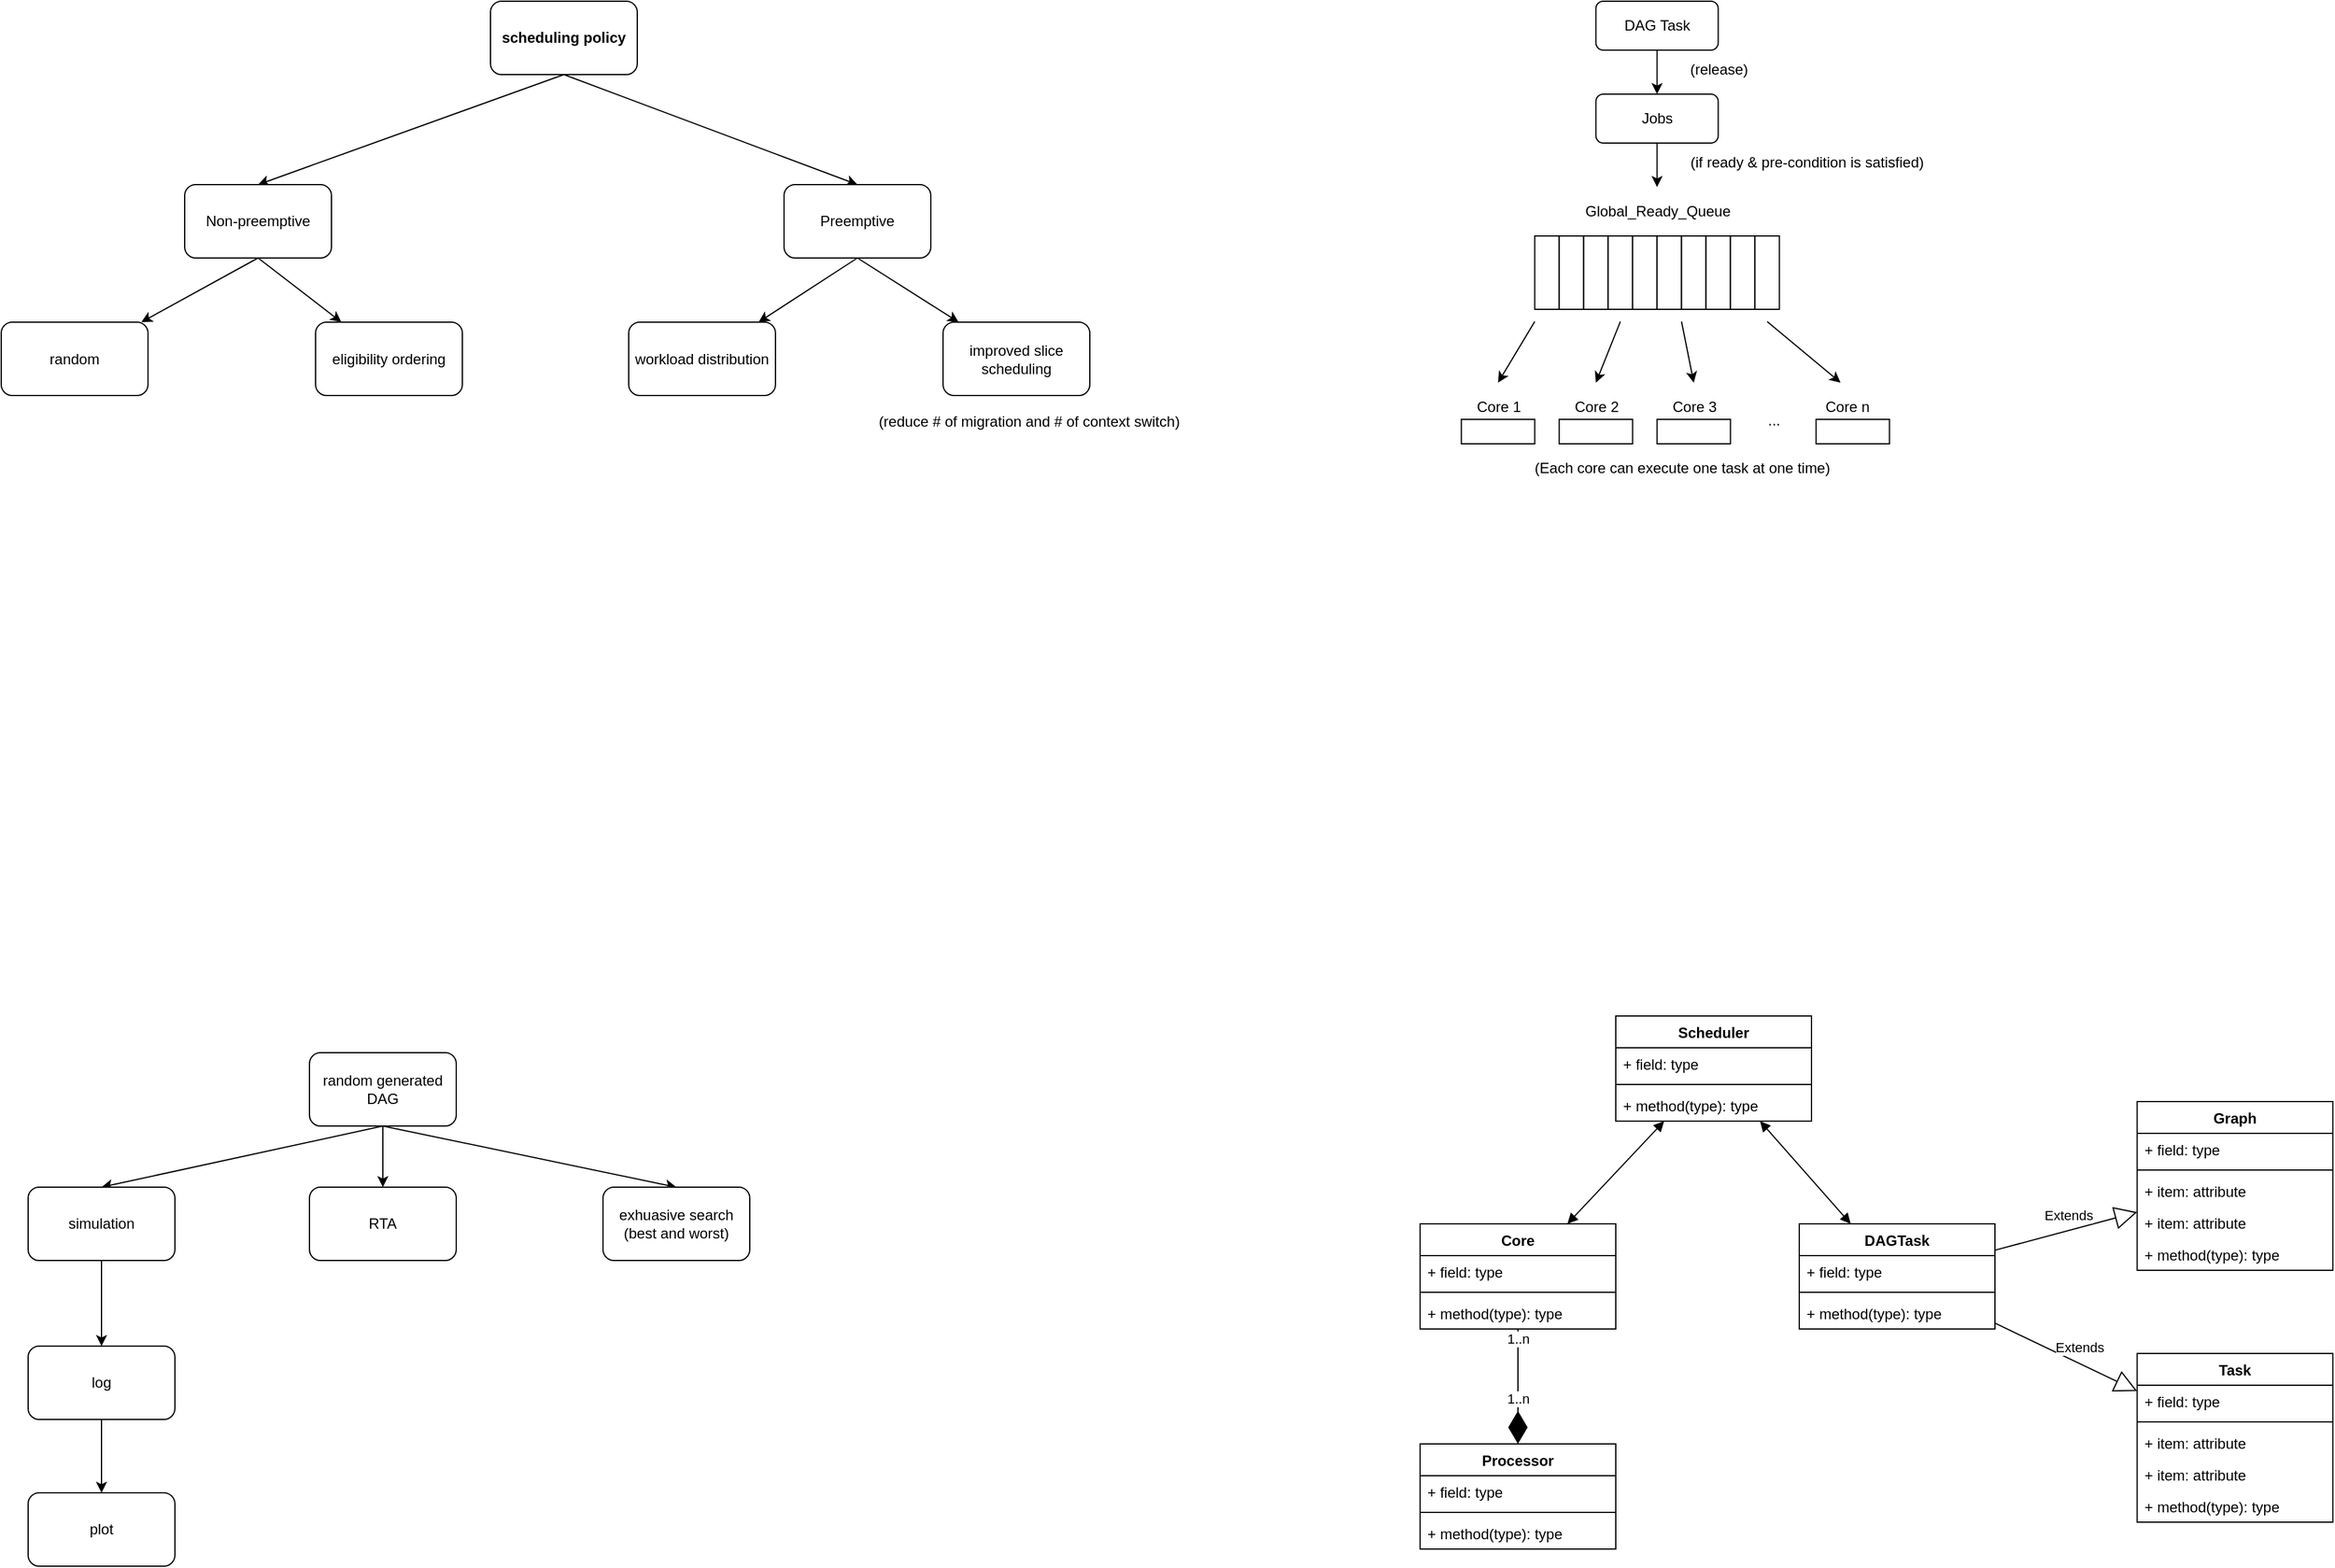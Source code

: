<mxfile version="13.0.1" type="device"><diagram id="6-OH7U_03vElTwhA2fwM" name="Page-1"><mxGraphModel dx="1509" dy="988" grid="1" gridSize="10" guides="1" tooltips="1" connect="1" arrows="1" fold="1" page="1" pageScale="1" pageWidth="1169" pageHeight="827" math="0" shadow="0"><root><mxCell id="0"/><mxCell id="1" parent="0"/><mxCell id="w5lps-WtKNnijoHzqmJ7-1" value="RTA" style="rounded=1;whiteSpace=wrap;html=1;" parent="1" vertex="1"><mxGeometry x="292" y="1010" width="120" height="60" as="geometry"/></mxCell><mxCell id="w5lps-WtKNnijoHzqmJ7-6" style="rounded=0;orthogonalLoop=1;jettySize=auto;html=1;exitX=0.5;exitY=1;exitDx=0;exitDy=0;entryX=0.5;entryY=0;entryDx=0;entryDy=0;" parent="1" source="w5lps-WtKNnijoHzqmJ7-2" target="w5lps-WtKNnijoHzqmJ7-4" edge="1"><mxGeometry relative="1" as="geometry"/></mxCell><mxCell id="w5lps-WtKNnijoHzqmJ7-8" style="rounded=0;orthogonalLoop=1;jettySize=auto;html=1;exitX=0.5;exitY=1;exitDx=0;exitDy=0;entryX=0.5;entryY=0;entryDx=0;entryDy=0;" parent="1" source="w5lps-WtKNnijoHzqmJ7-2" target="w5lps-WtKNnijoHzqmJ7-1" edge="1"><mxGeometry relative="1" as="geometry"/></mxCell><mxCell id="w5lps-WtKNnijoHzqmJ7-9" style="rounded=0;orthogonalLoop=1;jettySize=auto;html=1;exitX=0.5;exitY=1;exitDx=0;exitDy=0;entryX=0.5;entryY=0;entryDx=0;entryDy=0;" parent="1" source="w5lps-WtKNnijoHzqmJ7-2" target="w5lps-WtKNnijoHzqmJ7-5" edge="1"><mxGeometry relative="1" as="geometry"/></mxCell><mxCell id="w5lps-WtKNnijoHzqmJ7-2" value="random generated DAG" style="rounded=1;whiteSpace=wrap;html=1;" parent="1" vertex="1"><mxGeometry x="292" y="900" width="120" height="60" as="geometry"/></mxCell><mxCell id="w5lps-WtKNnijoHzqmJ7-11" style="edgeStyle=orthogonalEdgeStyle;curved=1;rounded=0;orthogonalLoop=1;jettySize=auto;html=1;exitX=0.5;exitY=1;exitDx=0;exitDy=0;entryX=0.5;entryY=0;entryDx=0;entryDy=0;" parent="1" source="w5lps-WtKNnijoHzqmJ7-4" target="w5lps-WtKNnijoHzqmJ7-10" edge="1"><mxGeometry relative="1" as="geometry"/></mxCell><mxCell id="w5lps-WtKNnijoHzqmJ7-4" value="simulation" style="rounded=1;whiteSpace=wrap;html=1;" parent="1" vertex="1"><mxGeometry x="62" y="1010" width="120" height="60" as="geometry"/></mxCell><mxCell id="w5lps-WtKNnijoHzqmJ7-5" value="exhuasive search (best and worst)" style="rounded=1;whiteSpace=wrap;html=1;" parent="1" vertex="1"><mxGeometry x="532" y="1010" width="120" height="60" as="geometry"/></mxCell><mxCell id="w5lps-WtKNnijoHzqmJ7-13" style="edgeStyle=orthogonalEdgeStyle;curved=1;rounded=0;orthogonalLoop=1;jettySize=auto;html=1;exitX=0.5;exitY=1;exitDx=0;exitDy=0;entryX=0.5;entryY=0;entryDx=0;entryDy=0;" parent="1" source="w5lps-WtKNnijoHzqmJ7-10" target="w5lps-WtKNnijoHzqmJ7-12" edge="1"><mxGeometry relative="1" as="geometry"/></mxCell><mxCell id="w5lps-WtKNnijoHzqmJ7-10" value="log" style="rounded=1;whiteSpace=wrap;html=1;" parent="1" vertex="1"><mxGeometry x="62" y="1140" width="120" height="60" as="geometry"/></mxCell><mxCell id="w5lps-WtKNnijoHzqmJ7-12" value="plot" style="rounded=1;whiteSpace=wrap;html=1;" parent="1" vertex="1"><mxGeometry x="62" y="1260" width="120" height="60" as="geometry"/></mxCell><mxCell id="w5lps-WtKNnijoHzqmJ7-15" style="rounded=0;orthogonalLoop=1;jettySize=auto;html=1;exitX=0.5;exitY=1;exitDx=0;exitDy=0;entryX=0.5;entryY=0;entryDx=0;entryDy=0;" parent="1" source="w5lps-WtKNnijoHzqmJ7-18" target="w5lps-WtKNnijoHzqmJ7-23" edge="1"><mxGeometry relative="1" as="geometry"><mxPoint x="280" y="150" as="targetPoint"/></mxGeometry></mxCell><mxCell id="w5lps-WtKNnijoHzqmJ7-17" style="rounded=0;orthogonalLoop=1;jettySize=auto;html=1;exitX=0.5;exitY=1;exitDx=0;exitDy=0;entryX=0.5;entryY=0;entryDx=0;entryDy=0;" parent="1" source="w5lps-WtKNnijoHzqmJ7-18" target="w5lps-WtKNnijoHzqmJ7-20" edge="1"><mxGeometry relative="1" as="geometry"/></mxCell><mxCell id="w5lps-WtKNnijoHzqmJ7-18" value="scheduling policy" style="rounded=1;whiteSpace=wrap;html=1;fontStyle=1" parent="1" vertex="1"><mxGeometry x="440" y="40" width="120" height="60" as="geometry"/></mxCell><mxCell id="w5lps-WtKNnijoHzqmJ7-28" style="rounded=0;orthogonalLoop=1;jettySize=auto;html=1;exitX=0.5;exitY=1;exitDx=0;exitDy=0;" parent="1" source="w5lps-WtKNnijoHzqmJ7-20" target="w5lps-WtKNnijoHzqmJ7-25" edge="1"><mxGeometry relative="1" as="geometry"/></mxCell><mxCell id="w5lps-WtKNnijoHzqmJ7-29" style="rounded=0;orthogonalLoop=1;jettySize=auto;html=1;exitX=0.5;exitY=1;exitDx=0;exitDy=0;" parent="1" source="w5lps-WtKNnijoHzqmJ7-20" target="w5lps-WtKNnijoHzqmJ7-24" edge="1"><mxGeometry relative="1" as="geometry"/></mxCell><mxCell id="w5lps-WtKNnijoHzqmJ7-20" value="Preemptive" style="rounded=1;whiteSpace=wrap;html=1;" parent="1" vertex="1"><mxGeometry x="680" y="190" width="120" height="60" as="geometry"/></mxCell><mxCell id="w5lps-WtKNnijoHzqmJ7-21" value="eligibility ordering" style="rounded=1;whiteSpace=wrap;html=1;" parent="1" vertex="1"><mxGeometry x="297" y="302.5" width="120" height="60" as="geometry"/></mxCell><mxCell id="w5lps-WtKNnijoHzqmJ7-22" value="random" style="rounded=1;whiteSpace=wrap;html=1;" parent="1" vertex="1"><mxGeometry x="40" y="302.5" width="120" height="60" as="geometry"/></mxCell><mxCell id="w5lps-WtKNnijoHzqmJ7-26" style="rounded=0;orthogonalLoop=1;jettySize=auto;html=1;exitX=0.5;exitY=1;exitDx=0;exitDy=0;" parent="1" source="w5lps-WtKNnijoHzqmJ7-23" target="w5lps-WtKNnijoHzqmJ7-22" edge="1"><mxGeometry relative="1" as="geometry"/></mxCell><mxCell id="w5lps-WtKNnijoHzqmJ7-27" style="rounded=0;orthogonalLoop=1;jettySize=auto;html=1;exitX=0.5;exitY=1;exitDx=0;exitDy=0;" parent="1" source="w5lps-WtKNnijoHzqmJ7-23" target="w5lps-WtKNnijoHzqmJ7-21" edge="1"><mxGeometry relative="1" as="geometry"/></mxCell><mxCell id="w5lps-WtKNnijoHzqmJ7-23" value="Non-preemptive" style="rounded=1;whiteSpace=wrap;html=1;" parent="1" vertex="1"><mxGeometry x="190" y="190" width="120" height="60" as="geometry"/></mxCell><mxCell id="w5lps-WtKNnijoHzqmJ7-24" value="improved slice scheduling" style="rounded=1;whiteSpace=wrap;html=1;" parent="1" vertex="1"><mxGeometry x="810" y="302.5" width="120" height="60" as="geometry"/></mxCell><mxCell id="w5lps-WtKNnijoHzqmJ7-25" value="workload distribution" style="rounded=1;whiteSpace=wrap;html=1;" parent="1" vertex="1"><mxGeometry x="553" y="302.5" width="120" height="60" as="geometry"/></mxCell><mxCell id="w5lps-WtKNnijoHzqmJ7-53" value="Global_Ready_Queue" style="text;html=1;align=center;verticalAlign=middle;resizable=0;points=[];autosize=1;" parent="1" vertex="1"><mxGeometry x="1328.75" y="202" width="130" height="20" as="geometry"/></mxCell><mxCell id="w5lps-WtKNnijoHzqmJ7-54" value="" style="group" parent="1" vertex="1" connectable="0"><mxGeometry x="1293.75" y="232" width="200" height="60" as="geometry"/></mxCell><mxCell id="w5lps-WtKNnijoHzqmJ7-43" value="" style="rounded=0;whiteSpace=wrap;html=1;" parent="w5lps-WtKNnijoHzqmJ7-54" vertex="1"><mxGeometry width="20" height="60" as="geometry"/></mxCell><mxCell id="w5lps-WtKNnijoHzqmJ7-44" value="" style="rounded=0;whiteSpace=wrap;html=1;" parent="w5lps-WtKNnijoHzqmJ7-54" vertex="1"><mxGeometry x="20" width="20" height="60" as="geometry"/></mxCell><mxCell id="w5lps-WtKNnijoHzqmJ7-45" value="" style="rounded=0;whiteSpace=wrap;html=1;" parent="w5lps-WtKNnijoHzqmJ7-54" vertex="1"><mxGeometry x="40" width="20" height="60" as="geometry"/></mxCell><mxCell id="w5lps-WtKNnijoHzqmJ7-46" value="" style="rounded=0;whiteSpace=wrap;html=1;" parent="w5lps-WtKNnijoHzqmJ7-54" vertex="1"><mxGeometry x="60" width="20" height="60" as="geometry"/></mxCell><mxCell id="w5lps-WtKNnijoHzqmJ7-47" value="" style="rounded=0;whiteSpace=wrap;html=1;" parent="w5lps-WtKNnijoHzqmJ7-54" vertex="1"><mxGeometry x="80" width="20" height="60" as="geometry"/></mxCell><mxCell id="w5lps-WtKNnijoHzqmJ7-48" value="" style="rounded=0;whiteSpace=wrap;html=1;" parent="w5lps-WtKNnijoHzqmJ7-54" vertex="1"><mxGeometry x="100" width="20" height="60" as="geometry"/></mxCell><mxCell id="w5lps-WtKNnijoHzqmJ7-49" value="" style="rounded=0;whiteSpace=wrap;html=1;" parent="w5lps-WtKNnijoHzqmJ7-54" vertex="1"><mxGeometry x="120" width="20" height="60" as="geometry"/></mxCell><mxCell id="w5lps-WtKNnijoHzqmJ7-50" value="" style="rounded=0;whiteSpace=wrap;html=1;" parent="w5lps-WtKNnijoHzqmJ7-54" vertex="1"><mxGeometry x="140" width="20" height="60" as="geometry"/></mxCell><mxCell id="w5lps-WtKNnijoHzqmJ7-51" value="" style="rounded=0;whiteSpace=wrap;html=1;" parent="w5lps-WtKNnijoHzqmJ7-54" vertex="1"><mxGeometry x="160" width="20" height="60" as="geometry"/></mxCell><mxCell id="w5lps-WtKNnijoHzqmJ7-52" value="" style="rounded=0;whiteSpace=wrap;html=1;" parent="w5lps-WtKNnijoHzqmJ7-54" vertex="1"><mxGeometry x="180" width="20" height="60" as="geometry"/></mxCell><mxCell id="w5lps-WtKNnijoHzqmJ7-110" value="" style="rounded=0;whiteSpace=wrap;html=1;rotation=-90;" parent="1" vertex="1"><mxGeometry x="1253.75" y="362" width="20" height="60" as="geometry"/></mxCell><mxCell id="w5lps-WtKNnijoHzqmJ7-111" value="" style="rounded=0;whiteSpace=wrap;html=1;rotation=-90;" parent="1" vertex="1"><mxGeometry x="1333.75" y="362" width="20" height="60" as="geometry"/></mxCell><mxCell id="w5lps-WtKNnijoHzqmJ7-112" value="" style="rounded=0;whiteSpace=wrap;html=1;rotation=-90;" parent="1" vertex="1"><mxGeometry x="1413.75" y="362" width="20" height="60" as="geometry"/></mxCell><mxCell id="w5lps-WtKNnijoHzqmJ7-113" value="" style="rounded=0;whiteSpace=wrap;html=1;rotation=-90;" parent="1" vertex="1"><mxGeometry x="1543.75" y="362" width="20" height="60" as="geometry"/></mxCell><mxCell id="w5lps-WtKNnijoHzqmJ7-114" value="..." style="text;html=1;align=center;verticalAlign=middle;resizable=0;points=[];autosize=1;" parent="1" vertex="1"><mxGeometry x="1473.75" y="372.5" width="30" height="20" as="geometry"/></mxCell><mxCell id="w5lps-WtKNnijoHzqmJ7-116" value="Core 1" style="text;html=1;align=center;verticalAlign=middle;resizable=0;points=[];autosize=1;" parent="1" vertex="1"><mxGeometry x="1238.75" y="362" width="50" height="20" as="geometry"/></mxCell><mxCell id="w5lps-WtKNnijoHzqmJ7-117" value="Core 2" style="text;html=1;align=center;verticalAlign=middle;resizable=0;points=[];autosize=1;" parent="1" vertex="1"><mxGeometry x="1318.75" y="362" width="50" height="20" as="geometry"/></mxCell><mxCell id="w5lps-WtKNnijoHzqmJ7-118" value="Core 3" style="text;html=1;align=center;verticalAlign=middle;resizable=0;points=[];autosize=1;" parent="1" vertex="1"><mxGeometry x="1398.75" y="362" width="50" height="20" as="geometry"/></mxCell><mxCell id="w5lps-WtKNnijoHzqmJ7-119" value="Core n" style="text;html=1;align=center;verticalAlign=middle;resizable=0;points=[];autosize=1;" parent="1" vertex="1"><mxGeometry x="1523.75" y="362" width="50" height="20" as="geometry"/></mxCell><mxCell id="w5lps-WtKNnijoHzqmJ7-120" value="" style="endArrow=classic;html=1;" parent="1" edge="1"><mxGeometry width="50" height="50" relative="1" as="geometry"><mxPoint x="1483.75" y="302" as="sourcePoint"/><mxPoint x="1543.75" y="352" as="targetPoint"/></mxGeometry></mxCell><mxCell id="w5lps-WtKNnijoHzqmJ7-121" value="" style="endArrow=classic;html=1;" parent="1" edge="1"><mxGeometry width="50" height="50" relative="1" as="geometry"><mxPoint x="1413.75" y="302" as="sourcePoint"/><mxPoint x="1423.75" y="352" as="targetPoint"/></mxGeometry></mxCell><mxCell id="w5lps-WtKNnijoHzqmJ7-122" value="" style="endArrow=classic;html=1;" parent="1" edge="1"><mxGeometry width="50" height="50" relative="1" as="geometry"><mxPoint x="1363.75" y="302" as="sourcePoint"/><mxPoint x="1343.75" y="352" as="targetPoint"/></mxGeometry></mxCell><mxCell id="w5lps-WtKNnijoHzqmJ7-123" value="" style="endArrow=classic;html=1;" parent="1" edge="1"><mxGeometry width="50" height="50" relative="1" as="geometry"><mxPoint x="1293.75" y="302" as="sourcePoint"/><mxPoint x="1263.75" y="352" as="targetPoint"/></mxGeometry></mxCell><mxCell id="w5lps-WtKNnijoHzqmJ7-124" value="(Each core can execute one task at one time)" style="text;html=1;align=center;verticalAlign=middle;resizable=0;points=[];autosize=1;" parent="1" vertex="1"><mxGeometry x="1283.75" y="412" width="260" height="20" as="geometry"/></mxCell><mxCell id="w5lps-WtKNnijoHzqmJ7-126" value="(reduce # of migration and # of context switch)" style="text;html=1;align=center;verticalAlign=middle;resizable=0;points=[];autosize=1;" parent="1" vertex="1"><mxGeometry x="750" y="374" width="260" height="20" as="geometry"/></mxCell><mxCell id="w5lps-WtKNnijoHzqmJ7-127" value="Jobs" style="rounded=1;whiteSpace=wrap;html=1;" parent="1" vertex="1"><mxGeometry x="1343.75" y="116" width="100" height="40" as="geometry"/></mxCell><mxCell id="w5lps-WtKNnijoHzqmJ7-128" value="" style="endArrow=classic;html=1;exitX=0.5;exitY=1;exitDx=0;exitDy=0;" parent="1" source="w5lps-WtKNnijoHzqmJ7-127" edge="1"><mxGeometry width="50" height="50" relative="1" as="geometry"><mxPoint x="1423.75" y="312" as="sourcePoint"/><mxPoint x="1393.75" y="192" as="targetPoint"/></mxGeometry></mxCell><mxCell id="w5lps-WtKNnijoHzqmJ7-129" value="(if ready &amp;amp; pre-condition is satisfied)" style="text;html=1;align=center;verticalAlign=middle;resizable=0;points=[];autosize=1;" parent="1" vertex="1"><mxGeometry x="1411.25" y="162" width="210" height="20" as="geometry"/></mxCell><mxCell id="-hGD3cOcRjUI10XlKeV7-5" value="Extends" style="endArrow=block;endSize=16;endFill=0;html=1;" parent="1" source="w5lps-WtKNnijoHzqmJ7-148" target="-hGD3cOcRjUI10XlKeV7-1" edge="1"><mxGeometry x="0.091" y="12" width="160" relative="1" as="geometry"><mxPoint x="1366.25" y="1000" as="sourcePoint"/><mxPoint x="1526.25" y="1000" as="targetPoint"/><mxPoint as="offset"/></mxGeometry></mxCell><mxCell id="-hGD3cOcRjUI10XlKeV7-12" value="DAG Task" style="rounded=1;whiteSpace=wrap;html=1;" parent="1" vertex="1"><mxGeometry x="1343.75" y="40" width="100" height="40" as="geometry"/></mxCell><mxCell id="-hGD3cOcRjUI10XlKeV7-13" value="" style="endArrow=classic;html=1;" parent="1" source="-hGD3cOcRjUI10XlKeV7-12" target="w5lps-WtKNnijoHzqmJ7-127" edge="1"><mxGeometry width="50" height="50" relative="1" as="geometry"><mxPoint x="1403.75" y="159" as="sourcePoint"/><mxPoint x="1403.75" y="202" as="targetPoint"/></mxGeometry></mxCell><mxCell id="-hGD3cOcRjUI10XlKeV7-14" value="(release)" style="text;html=1;align=center;verticalAlign=middle;resizable=0;points=[];autosize=1;" parent="1" vertex="1"><mxGeometry x="1413.75" y="86" width="60" height="20" as="geometry"/></mxCell><mxCell id="3ggw4zeHpCpovU7XsNyM-5" value="" style="endArrow=diamondThin;endFill=1;endSize=24;html=1;" edge="1" parent="1" source="3ggw4zeHpCpovU7XsNyM-1" target="w5lps-WtKNnijoHzqmJ7-140"><mxGeometry width="160" relative="1" as="geometry"><mxPoint x="1400" y="950" as="sourcePoint"/><mxPoint x="1560" y="950" as="targetPoint"/></mxGeometry></mxCell><mxCell id="3ggw4zeHpCpovU7XsNyM-6" value="1..n" style="edgeLabel;html=1;align=center;verticalAlign=middle;resizable=0;points=[];" vertex="1" connectable="0" parent="3ggw4zeHpCpovU7XsNyM-5"><mxGeometry x="0.575" y="-1" relative="1" as="geometry"><mxPoint x="0.74" y="-17.11" as="offset"/></mxGeometry></mxCell><mxCell id="3ggw4zeHpCpovU7XsNyM-15" value="1..n" style="edgeLabel;html=1;align=center;verticalAlign=middle;resizable=0;points=[];" vertex="1" connectable="0" parent="3ggw4zeHpCpovU7XsNyM-5"><mxGeometry x="-0.841" relative="1" as="geometry"><mxPoint as="offset"/></mxGeometry></mxCell><mxCell id="3ggw4zeHpCpovU7XsNyM-14" value="Extends" style="endArrow=block;endSize=16;endFill=0;html=1;" edge="1" parent="1" source="w5lps-WtKNnijoHzqmJ7-148" target="3ggw4zeHpCpovU7XsNyM-8"><mxGeometry x="0.091" y="12" width="160" relative="1" as="geometry"><mxPoint x="1776.25" y="1081.5" as="sourcePoint"/><mxPoint x="1886.25" y="1081.5" as="targetPoint"/><mxPoint as="offset"/></mxGeometry></mxCell><mxCell id="3ggw4zeHpCpovU7XsNyM-16" value="" style="endArrow=block;startArrow=block;endFill=1;startFill=1;html=1;" edge="1" parent="1" source="3ggw4zeHpCpovU7XsNyM-1" target="w5lps-WtKNnijoHzqmJ7-144"><mxGeometry width="160" relative="1" as="geometry"><mxPoint x="1286.25" y="1000" as="sourcePoint"/><mxPoint x="1446.25" y="1000" as="targetPoint"/></mxGeometry></mxCell><mxCell id="3ggw4zeHpCpovU7XsNyM-17" value="" style="endArrow=block;startArrow=block;endFill=1;startFill=1;html=1;" edge="1" parent="1" source="w5lps-WtKNnijoHzqmJ7-148" target="w5lps-WtKNnijoHzqmJ7-144"><mxGeometry width="160" relative="1" as="geometry"><mxPoint x="1239.618" y="1040" as="sourcePoint"/><mxPoint x="1392.882" y="936" as="targetPoint"/></mxGeometry></mxCell><mxCell id="w5lps-WtKNnijoHzqmJ7-144" value="Scheduler" style="swimlane;fontStyle=1;align=center;verticalAlign=top;childLayout=stackLayout;horizontal=1;startSize=26;horizontalStack=0;resizeParent=1;resizeParentMax=0;resizeLast=0;collapsible=1;marginBottom=0;" parent="1" vertex="1"><mxGeometry x="1360" y="870" width="160" height="86" as="geometry"><mxRectangle x="940" y="741" width="90" height="26" as="alternateBounds"/></mxGeometry></mxCell><mxCell id="w5lps-WtKNnijoHzqmJ7-145" value="+ field: type" style="text;strokeColor=none;fillColor=none;align=left;verticalAlign=top;spacingLeft=4;spacingRight=4;overflow=hidden;rotatable=0;points=[[0,0.5],[1,0.5]];portConstraint=eastwest;" parent="w5lps-WtKNnijoHzqmJ7-144" vertex="1"><mxGeometry y="26" width="160" height="26" as="geometry"/></mxCell><mxCell id="w5lps-WtKNnijoHzqmJ7-146" value="" style="line;strokeWidth=1;fillColor=none;align=left;verticalAlign=middle;spacingTop=-1;spacingLeft=3;spacingRight=3;rotatable=0;labelPosition=right;points=[];portConstraint=eastwest;" parent="w5lps-WtKNnijoHzqmJ7-144" vertex="1"><mxGeometry y="52" width="160" height="8" as="geometry"/></mxCell><mxCell id="w5lps-WtKNnijoHzqmJ7-147" value="+ method(type): type" style="text;strokeColor=none;fillColor=none;align=left;verticalAlign=top;spacingLeft=4;spacingRight=4;overflow=hidden;rotatable=0;points=[[0,0.5],[1,0.5]];portConstraint=eastwest;" parent="w5lps-WtKNnijoHzqmJ7-144" vertex="1"><mxGeometry y="60" width="160" height="26" as="geometry"/></mxCell><mxCell id="3ggw4zeHpCpovU7XsNyM-1" value="Core" style="swimlane;fontStyle=1;align=center;verticalAlign=top;childLayout=stackLayout;horizontal=1;startSize=26;horizontalStack=0;resizeParent=1;resizeParentMax=0;resizeLast=0;collapsible=1;marginBottom=0;" vertex="1" parent="1"><mxGeometry x="1200" y="1040" width="160" height="86" as="geometry"/></mxCell><mxCell id="3ggw4zeHpCpovU7XsNyM-2" value="+ field: type" style="text;strokeColor=none;fillColor=none;align=left;verticalAlign=top;spacingLeft=4;spacingRight=4;overflow=hidden;rotatable=0;points=[[0,0.5],[1,0.5]];portConstraint=eastwest;" vertex="1" parent="3ggw4zeHpCpovU7XsNyM-1"><mxGeometry y="26" width="160" height="26" as="geometry"/></mxCell><mxCell id="3ggw4zeHpCpovU7XsNyM-3" value="" style="line;strokeWidth=1;fillColor=none;align=left;verticalAlign=middle;spacingTop=-1;spacingLeft=3;spacingRight=3;rotatable=0;labelPosition=right;points=[];portConstraint=eastwest;" vertex="1" parent="3ggw4zeHpCpovU7XsNyM-1"><mxGeometry y="52" width="160" height="8" as="geometry"/></mxCell><mxCell id="3ggw4zeHpCpovU7XsNyM-4" value="+ method(type): type" style="text;strokeColor=none;fillColor=none;align=left;verticalAlign=top;spacingLeft=4;spacingRight=4;overflow=hidden;rotatable=0;points=[[0,0.5],[1,0.5]];portConstraint=eastwest;" vertex="1" parent="3ggw4zeHpCpovU7XsNyM-1"><mxGeometry y="60" width="160" height="26" as="geometry"/></mxCell><mxCell id="w5lps-WtKNnijoHzqmJ7-140" value="Processor" style="swimlane;fontStyle=1;align=center;verticalAlign=top;childLayout=stackLayout;horizontal=1;startSize=26;horizontalStack=0;resizeParent=1;resizeParentMax=0;resizeLast=0;collapsible=1;marginBottom=0;" parent="1" vertex="1"><mxGeometry x="1200" y="1220" width="160" height="86" as="geometry"/></mxCell><mxCell id="w5lps-WtKNnijoHzqmJ7-141" value="+ field: type" style="text;strokeColor=none;fillColor=none;align=left;verticalAlign=top;spacingLeft=4;spacingRight=4;overflow=hidden;rotatable=0;points=[[0,0.5],[1,0.5]];portConstraint=eastwest;" parent="w5lps-WtKNnijoHzqmJ7-140" vertex="1"><mxGeometry y="26" width="160" height="26" as="geometry"/></mxCell><mxCell id="w5lps-WtKNnijoHzqmJ7-142" value="" style="line;strokeWidth=1;fillColor=none;align=left;verticalAlign=middle;spacingTop=-1;spacingLeft=3;spacingRight=3;rotatable=0;labelPosition=right;points=[];portConstraint=eastwest;" parent="w5lps-WtKNnijoHzqmJ7-140" vertex="1"><mxGeometry y="52" width="160" height="8" as="geometry"/></mxCell><mxCell id="w5lps-WtKNnijoHzqmJ7-143" value="+ method(type): type" style="text;strokeColor=none;fillColor=none;align=left;verticalAlign=top;spacingLeft=4;spacingRight=4;overflow=hidden;rotatable=0;points=[[0,0.5],[1,0.5]];portConstraint=eastwest;" parent="w5lps-WtKNnijoHzqmJ7-140" vertex="1"><mxGeometry y="60" width="160" height="26" as="geometry"/></mxCell><mxCell id="w5lps-WtKNnijoHzqmJ7-148" value="DAGTask" style="swimlane;fontStyle=1;align=center;verticalAlign=top;childLayout=stackLayout;horizontal=1;startSize=26;horizontalStack=0;resizeParent=1;resizeParentMax=0;resizeLast=0;collapsible=1;marginBottom=0;" parent="1" vertex="1"><mxGeometry x="1510" y="1040" width="160" height="86" as="geometry"/></mxCell><mxCell id="w5lps-WtKNnijoHzqmJ7-149" value="+ field: type" style="text;strokeColor=none;fillColor=none;align=left;verticalAlign=top;spacingLeft=4;spacingRight=4;overflow=hidden;rotatable=0;points=[[0,0.5],[1,0.5]];portConstraint=eastwest;" parent="w5lps-WtKNnijoHzqmJ7-148" vertex="1"><mxGeometry y="26" width="160" height="26" as="geometry"/></mxCell><mxCell id="w5lps-WtKNnijoHzqmJ7-150" value="" style="line;strokeWidth=1;fillColor=none;align=left;verticalAlign=middle;spacingTop=-1;spacingLeft=3;spacingRight=3;rotatable=0;labelPosition=right;points=[];portConstraint=eastwest;" parent="w5lps-WtKNnijoHzqmJ7-148" vertex="1"><mxGeometry y="52" width="160" height="8" as="geometry"/></mxCell><mxCell id="w5lps-WtKNnijoHzqmJ7-151" value="+ method(type): type" style="text;strokeColor=none;fillColor=none;align=left;verticalAlign=top;spacingLeft=4;spacingRight=4;overflow=hidden;rotatable=0;points=[[0,0.5],[1,0.5]];portConstraint=eastwest;" parent="w5lps-WtKNnijoHzqmJ7-148" vertex="1"><mxGeometry y="60" width="160" height="26" as="geometry"/></mxCell><mxCell id="-hGD3cOcRjUI10XlKeV7-1" value="Graph" style="swimlane;fontStyle=1;align=center;verticalAlign=top;childLayout=stackLayout;horizontal=1;startSize=26;horizontalStack=0;resizeParent=1;resizeParentMax=0;resizeLast=0;collapsible=1;marginBottom=0;" parent="1" vertex="1"><mxGeometry x="1786.25" y="940" width="160" height="138" as="geometry"/></mxCell><mxCell id="-hGD3cOcRjUI10XlKeV7-2" value="+ field: type" style="text;strokeColor=none;fillColor=none;align=left;verticalAlign=top;spacingLeft=4;spacingRight=4;overflow=hidden;rotatable=0;points=[[0,0.5],[1,0.5]];portConstraint=eastwest;" parent="-hGD3cOcRjUI10XlKeV7-1" vertex="1"><mxGeometry y="26" width="160" height="26" as="geometry"/></mxCell><mxCell id="-hGD3cOcRjUI10XlKeV7-3" value="" style="line;strokeWidth=1;fillColor=none;align=left;verticalAlign=middle;spacingTop=-1;spacingLeft=3;spacingRight=3;rotatable=0;labelPosition=right;points=[];portConstraint=eastwest;" parent="-hGD3cOcRjUI10XlKeV7-1" vertex="1"><mxGeometry y="52" width="160" height="8" as="geometry"/></mxCell><mxCell id="-hGD3cOcRjUI10XlKeV7-10" value="+ item: attribute" style="text;strokeColor=none;fillColor=none;align=left;verticalAlign=top;spacingLeft=4;spacingRight=4;overflow=hidden;rotatable=0;points=[[0,0.5],[1,0.5]];portConstraint=eastwest;" parent="-hGD3cOcRjUI10XlKeV7-1" vertex="1"><mxGeometry y="60" width="160" height="26" as="geometry"/></mxCell><mxCell id="-hGD3cOcRjUI10XlKeV7-11" value="+ item: attribute" style="text;strokeColor=none;fillColor=none;align=left;verticalAlign=top;spacingLeft=4;spacingRight=4;overflow=hidden;rotatable=0;points=[[0,0.5],[1,0.5]];portConstraint=eastwest;" parent="-hGD3cOcRjUI10XlKeV7-1" vertex="1"><mxGeometry y="86" width="160" height="26" as="geometry"/></mxCell><mxCell id="-hGD3cOcRjUI10XlKeV7-4" value="+ method(type): type" style="text;strokeColor=none;fillColor=none;align=left;verticalAlign=top;spacingLeft=4;spacingRight=4;overflow=hidden;rotatable=0;points=[[0,0.5],[1,0.5]];portConstraint=eastwest;" parent="-hGD3cOcRjUI10XlKeV7-1" vertex="1"><mxGeometry y="112" width="160" height="26" as="geometry"/></mxCell><mxCell id="3ggw4zeHpCpovU7XsNyM-8" value="Task" style="swimlane;fontStyle=1;align=center;verticalAlign=top;childLayout=stackLayout;horizontal=1;startSize=26;horizontalStack=0;resizeParent=1;resizeParentMax=0;resizeLast=0;collapsible=1;marginBottom=0;" vertex="1" parent="1"><mxGeometry x="1786.25" y="1146" width="160" height="138" as="geometry"/></mxCell><mxCell id="3ggw4zeHpCpovU7XsNyM-9" value="+ field: type" style="text;strokeColor=none;fillColor=none;align=left;verticalAlign=top;spacingLeft=4;spacingRight=4;overflow=hidden;rotatable=0;points=[[0,0.5],[1,0.5]];portConstraint=eastwest;" vertex="1" parent="3ggw4zeHpCpovU7XsNyM-8"><mxGeometry y="26" width="160" height="26" as="geometry"/></mxCell><mxCell id="3ggw4zeHpCpovU7XsNyM-10" value="" style="line;strokeWidth=1;fillColor=none;align=left;verticalAlign=middle;spacingTop=-1;spacingLeft=3;spacingRight=3;rotatable=0;labelPosition=right;points=[];portConstraint=eastwest;" vertex="1" parent="3ggw4zeHpCpovU7XsNyM-8"><mxGeometry y="52" width="160" height="8" as="geometry"/></mxCell><mxCell id="3ggw4zeHpCpovU7XsNyM-11" value="+ item: attribute" style="text;strokeColor=none;fillColor=none;align=left;verticalAlign=top;spacingLeft=4;spacingRight=4;overflow=hidden;rotatable=0;points=[[0,0.5],[1,0.5]];portConstraint=eastwest;" vertex="1" parent="3ggw4zeHpCpovU7XsNyM-8"><mxGeometry y="60" width="160" height="26" as="geometry"/></mxCell><mxCell id="3ggw4zeHpCpovU7XsNyM-12" value="+ item: attribute" style="text;strokeColor=none;fillColor=none;align=left;verticalAlign=top;spacingLeft=4;spacingRight=4;overflow=hidden;rotatable=0;points=[[0,0.5],[1,0.5]];portConstraint=eastwest;" vertex="1" parent="3ggw4zeHpCpovU7XsNyM-8"><mxGeometry y="86" width="160" height="26" as="geometry"/></mxCell><mxCell id="3ggw4zeHpCpovU7XsNyM-13" value="+ method(type): type" style="text;strokeColor=none;fillColor=none;align=left;verticalAlign=top;spacingLeft=4;spacingRight=4;overflow=hidden;rotatable=0;points=[[0,0.5],[1,0.5]];portConstraint=eastwest;" vertex="1" parent="3ggw4zeHpCpovU7XsNyM-8"><mxGeometry y="112" width="160" height="26" as="geometry"/></mxCell></root></mxGraphModel></diagram></mxfile>